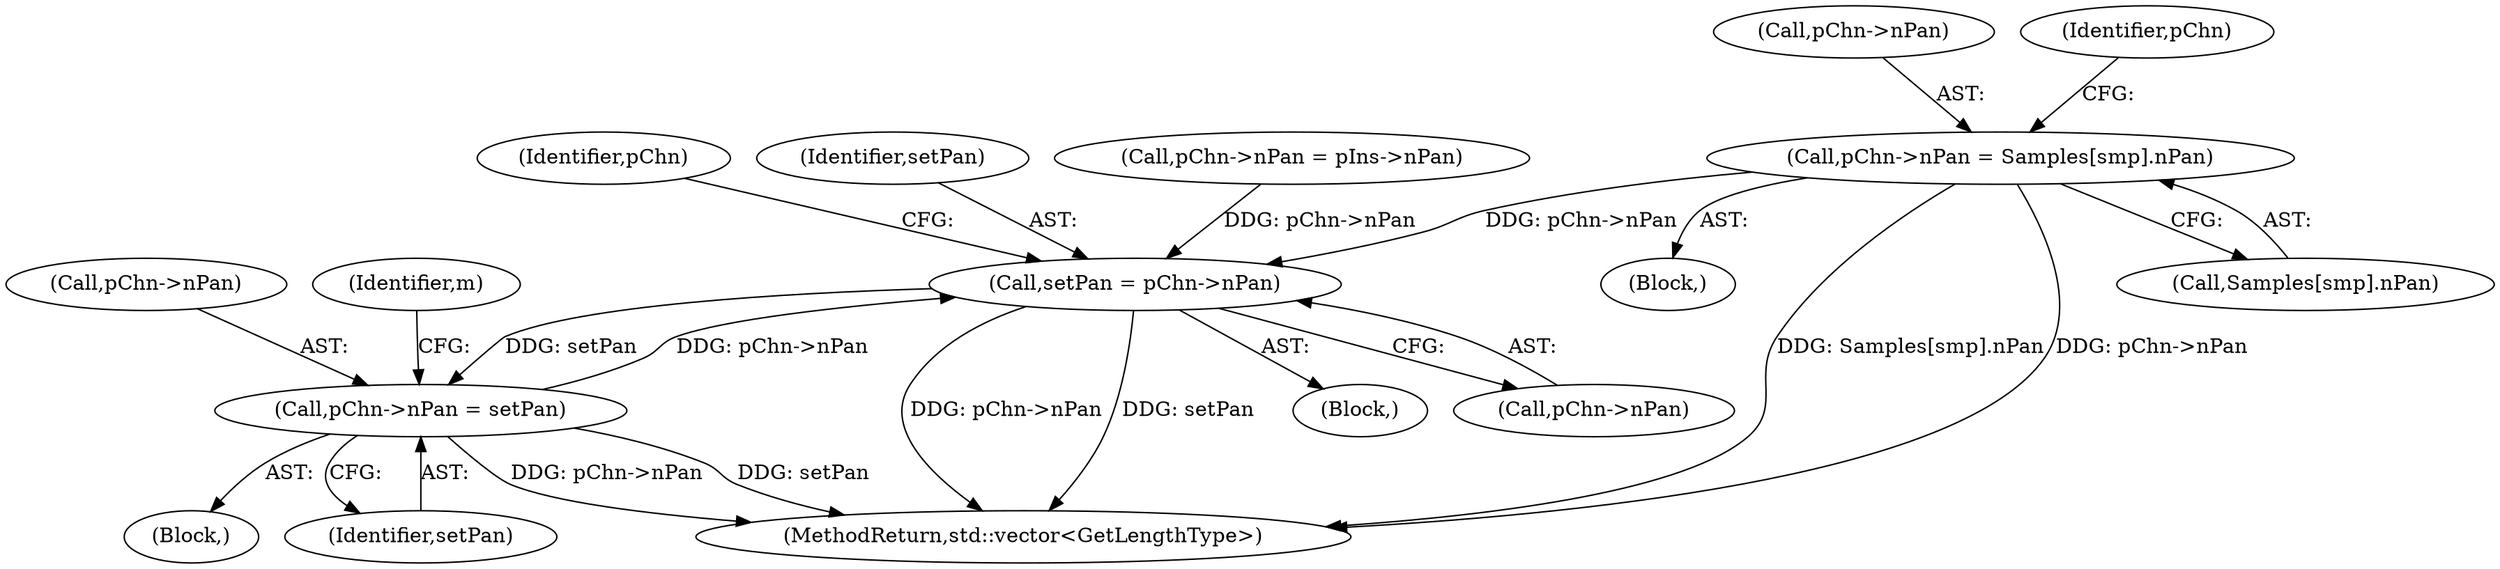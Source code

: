 digraph "0_openmpt_492022c7297ede682161d9c0ec2de15526424e76@array" {
"1001286" [label="(Call,pChn->nPan = Samples[smp].nPan)"];
"1002561" [label="(Call,setPan = pChn->nPan)"];
"1002712" [label="(Call,pChn->nPan = setPan)"];
"1001285" [label="(Block,)"];
"1002713" [label="(Call,pChn->nPan)"];
"1001287" [label="(Call,pChn->nPan)"];
"1002561" [label="(Call,setPan = pChn->nPan)"];
"1003931" [label="(MethodReturn,std::vector<GetLengthType>)"];
"1001290" [label="(Call,Samples[smp].nPan)"];
"1002568" [label="(Identifier,pChn)"];
"1002562" [label="(Identifier,setPan)"];
"1002711" [label="(Block,)"];
"1002538" [label="(Block,)"];
"1002712" [label="(Call,pChn->nPan = setPan)"];
"1002720" [label="(Identifier,m)"];
"1001286" [label="(Call,pChn->nPan = Samples[smp].nPan)"];
"1001298" [label="(Identifier,pChn)"];
"1002563" [label="(Call,pChn->nPan)"];
"1002716" [label="(Identifier,setPan)"];
"1001243" [label="(Call,pChn->nPan = pIns->nPan)"];
"1001286" -> "1001285"  [label="AST: "];
"1001286" -> "1001290"  [label="CFG: "];
"1001287" -> "1001286"  [label="AST: "];
"1001290" -> "1001286"  [label="AST: "];
"1001298" -> "1001286"  [label="CFG: "];
"1001286" -> "1003931"  [label="DDG: Samples[smp].nPan"];
"1001286" -> "1003931"  [label="DDG: pChn->nPan"];
"1001286" -> "1002561"  [label="DDG: pChn->nPan"];
"1002561" -> "1002538"  [label="AST: "];
"1002561" -> "1002563"  [label="CFG: "];
"1002562" -> "1002561"  [label="AST: "];
"1002563" -> "1002561"  [label="AST: "];
"1002568" -> "1002561"  [label="CFG: "];
"1002561" -> "1003931"  [label="DDG: pChn->nPan"];
"1002561" -> "1003931"  [label="DDG: setPan"];
"1002712" -> "1002561"  [label="DDG: pChn->nPan"];
"1001243" -> "1002561"  [label="DDG: pChn->nPan"];
"1002561" -> "1002712"  [label="DDG: setPan"];
"1002712" -> "1002711"  [label="AST: "];
"1002712" -> "1002716"  [label="CFG: "];
"1002713" -> "1002712"  [label="AST: "];
"1002716" -> "1002712"  [label="AST: "];
"1002720" -> "1002712"  [label="CFG: "];
"1002712" -> "1003931"  [label="DDG: pChn->nPan"];
"1002712" -> "1003931"  [label="DDG: setPan"];
}
